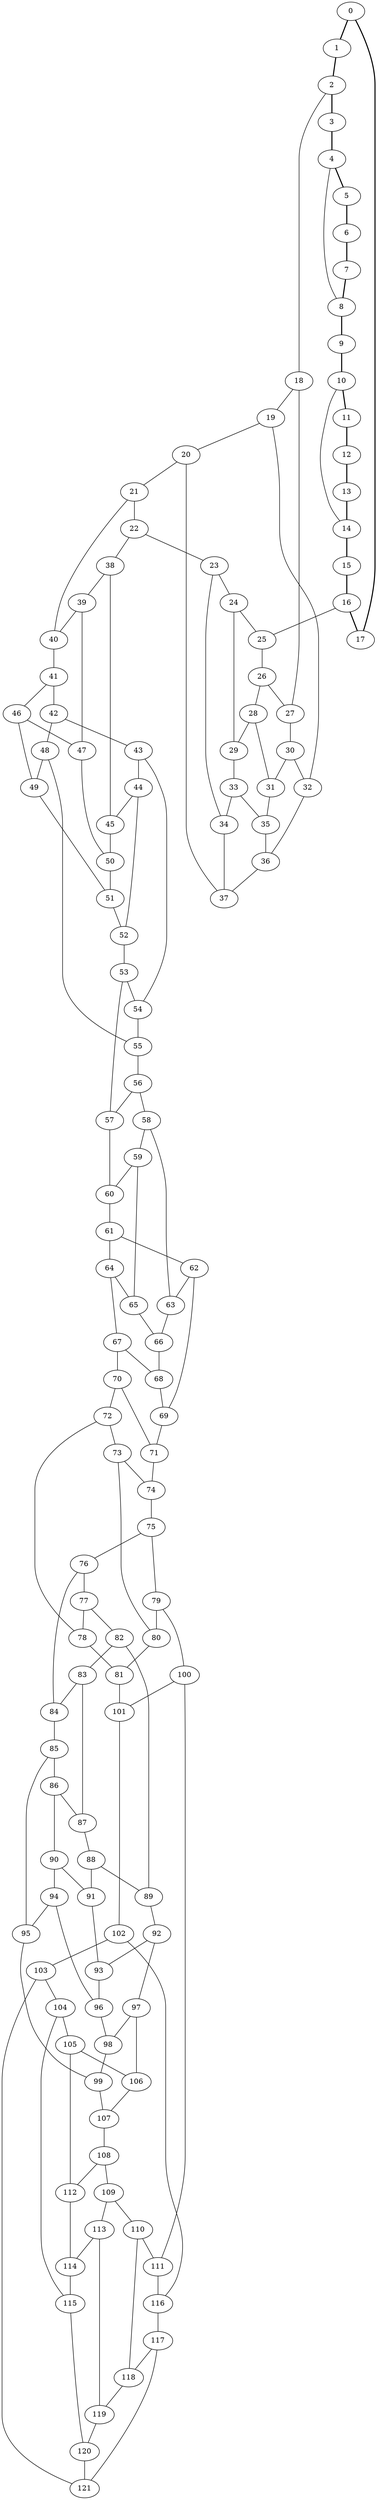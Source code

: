 //Inside of this graph isn't 3-connected
graph G {
0 [ pos = " 29.00,0.00!" ];
0 -- 1[style=bold];
0 -- 17[style=bold];
1 [ pos = " 27.25,9.92!" ];
1 -- 2[style=bold];
2 [ pos = " 22.22,18.64!" ];
2 -- 3[style=bold];
2 -- 18;
3 [ pos = " 14.50,25.11!" ];
3 -- 4[style=bold];
4 [ pos = " 5.04,28.56!" ];
4 -- 5[style=bold];
4 -- 8;
5 [ pos = " -5.04,28.56!" ];
5 -- 6[style=bold];
6 [ pos = " -14.50,25.11!" ];
6 -- 7[style=bold];
7 [ pos = " -22.22,18.64!" ];
7 -- 8[style=bold];
8 [ pos = " -27.25,9.92!" ];
8 -- 9[style=bold];
9 [ pos = " -29.00,0.00!" ];
9 -- 10[style=bold];
10 [ pos = " -27.25,-9.92!" ];
10 -- 11[style=bold];
10 -- 14;
11 [ pos = " -22.22,-18.64!" ];
11 -- 12[style=bold];
12 [ pos = " -14.50,-25.11!" ];
12 -- 13[style=bold];
13 [ pos = " -5.04,-28.56!" ];
13 -- 14[style=bold];
14 [ pos = " 5.04,-28.56!" ];
14 -- 15[style=bold];
15 [ pos = " 14.50,-25.11!" ];
15 -- 16[style=bold];
16 [ pos = " 22.22,-18.64!" ];
16 -- 17[style=bold];
16 -- 25;
17 [ pos = " 27.25,-9.92!" ];
18 -- 19;
18 -- 27;
19 -- 20;
19 -- 32;
20 -- 21;
20 -- 37;
21 -- 22;
21 -- 40;
22 -- 23;
22 -- 38;
23 -- 24;
23 -- 34;
24 -- 25;
24 -- 29;
25 -- 26;
26 -- 27;
26 -- 28;
27 -- 30;
28 -- 29;
28 -- 31;
29 -- 33;
30 -- 31;
30 -- 32;
31 -- 35;
32 -- 36;
33 -- 34;
33 -- 35;
34 -- 37;
35 -- 36;
36 -- 37;
38 -- 39;
38 -- 45;
39 -- 40;
39 -- 47;
40 -- 41;
41 -- 42;
41 -- 46;
42 -- 43;
42 -- 48;
43 -- 44;
43 -- 54;
44 -- 45;
44 -- 52;
45 -- 50;
46 -- 47;
46 -- 49;
47 -- 50;
48 -- 49;
48 -- 55;
49 -- 51;
50 -- 51;
51 -- 52;
52 -- 53;
53 -- 54;
53 -- 57;
54 -- 55;
55 -- 56;
56 -- 57;
56 -- 58;
57 -- 60;
58 -- 59;
58 -- 63;
59 -- 60;
59 -- 65;
60 -- 61;
61 -- 62;
61 -- 64;
62 -- 63;
62 -- 69;
63 -- 66;
64 -- 65;
64 -- 67;
65 -- 66;
66 -- 68;
67 -- 68;
67 -- 70;
68 -- 69;
69 -- 71;
70 -- 71;
70 -- 72;
71 -- 74;
72 -- 73;
72 -- 78;
73 -- 74;
73 -- 80;
74 -- 75;
75 -- 76;
75 -- 79;
76 -- 77;
76 -- 84;
77 -- 78;
77 -- 82;
78 -- 81;
79 -- 80;
79 -- 100;
80 -- 81;
81 -- 101;
82 -- 83;
82 -- 89;
83 -- 84;
83 -- 87;
84 -- 85;
85 -- 86;
85 -- 95;
86 -- 87;
86 -- 90;
87 -- 88;
88 -- 89;
88 -- 91;
89 -- 92;
90 -- 91;
90 -- 94;
91 -- 93;
92 -- 93;
92 -- 97;
93 -- 96;
94 -- 95;
94 -- 96;
95 -- 99;
96 -- 98;
97 -- 98;
97 -- 106;
98 -- 99;
99 -- 107;
100 -- 101;
100 -- 111;
101 -- 102;
102 -- 103;
102 -- 116;
103 -- 104;
103 -- 121;
104 -- 105;
104 -- 115;
105 -- 106;
105 -- 112;
106 -- 107;
107 -- 108;
108 -- 109;
108 -- 112;
109 -- 110;
109 -- 113;
110 -- 111;
110 -- 118;
111 -- 116;
112 -- 114;
113 -- 114;
113 -- 119;
114 -- 115;
115 -- 120;
116 -- 117;
117 -- 118;
117 -- 121;
118 -- 119;
119 -- 120;
120 -- 121;
}

